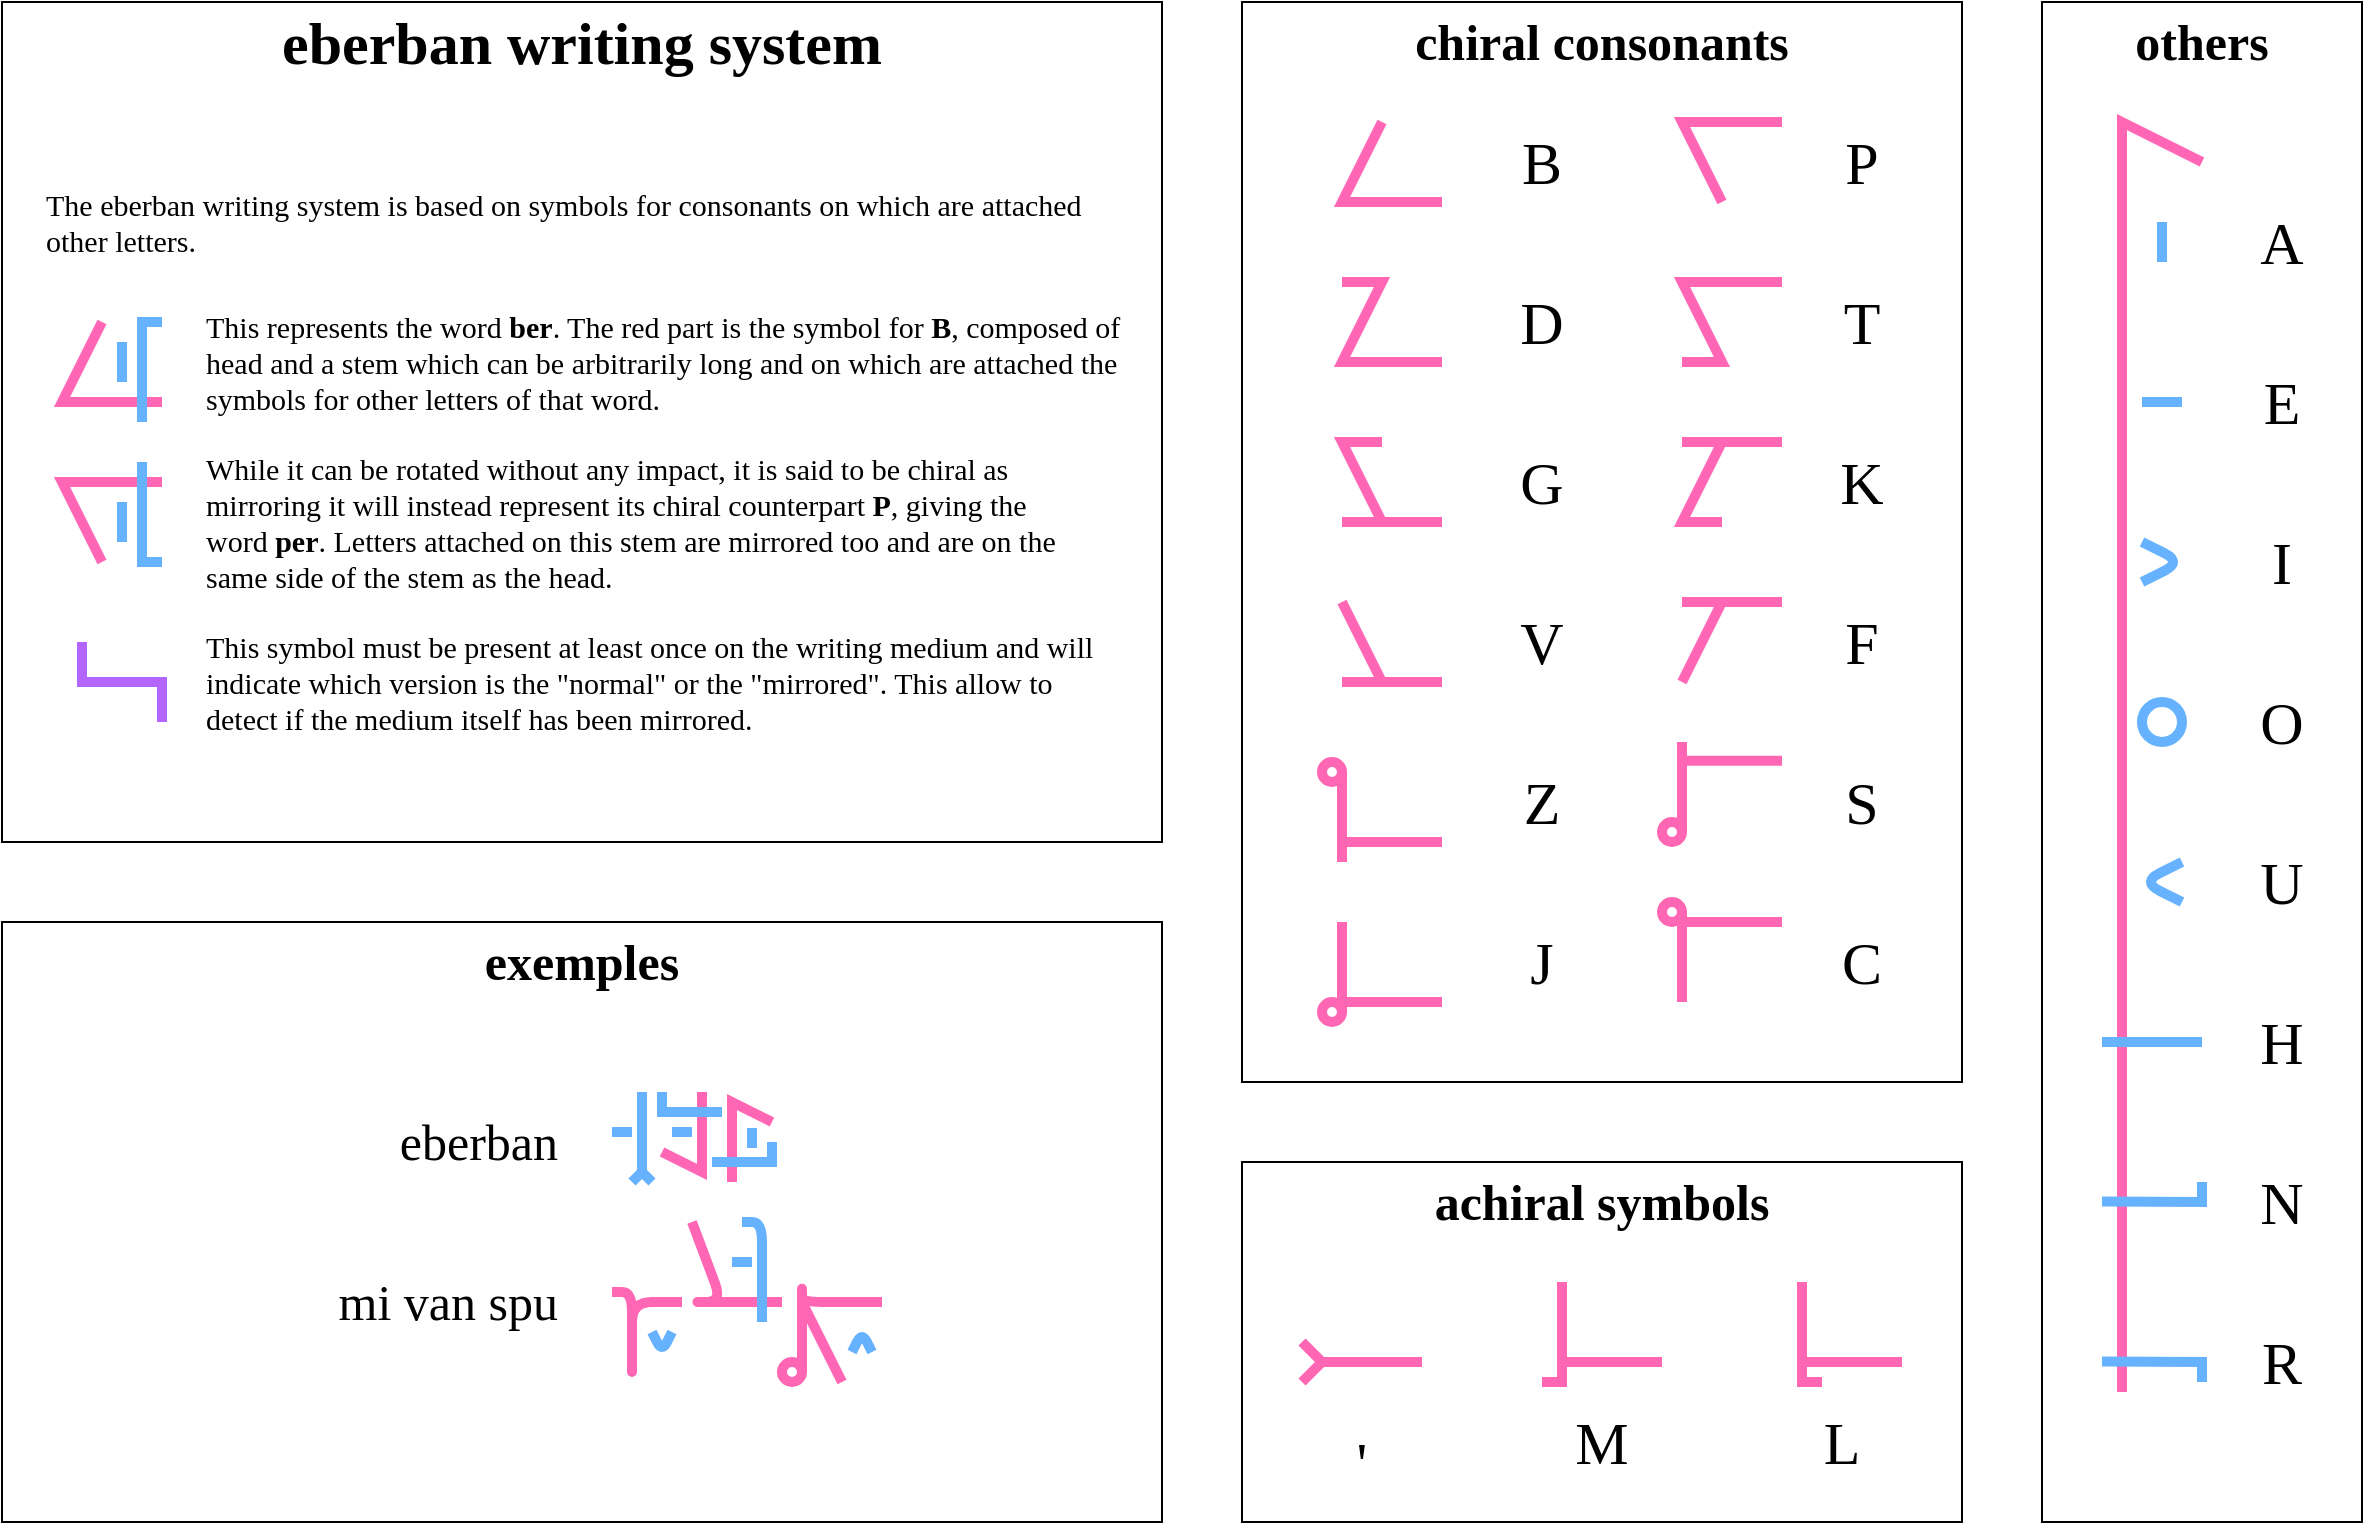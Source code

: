<mxfile version="13.3.1" type="device"><diagram id="Lm-CqXthAC_m9fTmnJdf" name="Page-1"><mxGraphModel dx="2031" dy="1189" grid="1" gridSize="5" guides="1" tooltips="1" connect="1" arrows="1" fold="1" page="0" pageScale="1" pageWidth="850" pageHeight="1100" math="0" shadow="0" extFonts="Rajdhani^https://fonts.googleapis.com/css?family=Rajdhani"><root><mxCell id="0"/><mxCell id="1" parent="0"/><mxCell id="gjt3f9mxZNnG2uClnc-4-132" value="" style="rounded=0;whiteSpace=wrap;html=1;strokeColor=#000000;strokeWidth=1;fillColor=none;fontFamily=Rajdhani;fontSize=25;align=center;" parent="1" vertex="1"><mxGeometry x="20" y="520" width="580" height="300" as="geometry"/></mxCell><mxCell id="gjt3f9mxZNnG2uClnc-4-131" value="" style="rounded=0;whiteSpace=wrap;html=1;strokeColor=#000000;strokeWidth=1;fillColor=none;fontFamily=Rajdhani;fontSize=25;align=center;" parent="1" vertex="1"><mxGeometry x="20" y="60" width="580" height="420" as="geometry"/></mxCell><mxCell id="gjt3f9mxZNnG2uClnc-4-36" value="" style="endArrow=none;html=1;strokeColor=#FF66B3;strokeWidth=5;fontFamily=Rajdhani;fontSize=15;rounded=0;" parent="1" edge="1"><mxGeometry width="50" height="50" relative="1" as="geometry"><mxPoint x="70" y="220" as="sourcePoint"/><mxPoint x="100" y="260" as="targetPoint"/><Array as="points"><mxPoint x="50" y="260"/></Array></mxGeometry></mxCell><mxCell id="gjt3f9mxZNnG2uClnc-4-41" value="" style="endArrow=none;html=1;strokeColor=#FF66B3;strokeWidth=5;fontFamily=Rajdhani;fontSize=15;rounded=0;" parent="1" edge="1"><mxGeometry width="50" height="50" relative="1" as="geometry"><mxPoint x="70" y="340" as="sourcePoint"/><mxPoint x="100" y="300" as="targetPoint"/><Array as="points"><mxPoint x="50" y="300"/></Array></mxGeometry></mxCell><mxCell id="gjt3f9mxZNnG2uClnc-4-78" value="" style="rounded=0;whiteSpace=wrap;html=1;strokeColor=#000000;strokeWidth=1;fillColor=none;fontFamily=Rajdhani;fontSize=25;align=center;" parent="1" vertex="1"><mxGeometry x="1040" y="60" width="160" height="760" as="geometry"/></mxCell><mxCell id="gjt3f9mxZNnG2uClnc-4-77" value="" style="rounded=0;whiteSpace=wrap;html=1;strokeColor=#000000;strokeWidth=1;fillColor=none;fontFamily=Rajdhani;fontSize=25;align=center;" parent="1" vertex="1"><mxGeometry x="640" y="60" width="360" height="540" as="geometry"/></mxCell><mxCell id="gjt3f9mxZNnG2uClnc-4-1" value="eberban writing system" style="text;html=1;strokeColor=none;fillColor=none;align=center;verticalAlign=middle;whiteSpace=wrap;rounded=0;fontFamily=Rajdhani;fontStyle=1;fontSize=30;" parent="1" vertex="1"><mxGeometry x="20" y="60" width="580" height="40" as="geometry"/></mxCell><mxCell id="gjt3f9mxZNnG2uClnc-4-2" value="The eberban writing system is based on symbols for consonants on which are attached other letters." style="text;html=1;strokeColor=none;fillColor=none;align=left;verticalAlign=middle;whiteSpace=wrap;rounded=0;fontFamily=Rajdhani;fontSize=15;" parent="1" vertex="1"><mxGeometry x="40" y="140" width="540" height="60" as="geometry"/></mxCell><mxCell id="gjt3f9mxZNnG2uClnc-4-37" value="" style="endArrow=none;html=1;strokeColor=#66B2FF;strokeWidth=5;fontFamily=Rajdhani;fontSize=15;" parent="1" edge="1"><mxGeometry width="50" height="50" relative="1" as="geometry"><mxPoint x="80" y="250" as="sourcePoint"/><mxPoint x="80" y="230" as="targetPoint"/></mxGeometry></mxCell><mxCell id="gjt3f9mxZNnG2uClnc-4-38" value="" style="endArrow=none;html=1;strokeColor=#66B2FF;strokeWidth=5;fontFamily=Rajdhani;fontSize=15;rounded=0;" parent="1" edge="1"><mxGeometry width="50" height="50" relative="1" as="geometry"><mxPoint x="90" y="270" as="sourcePoint"/><mxPoint x="100" y="220" as="targetPoint"/><Array as="points"><mxPoint x="90" y="220"/></Array></mxGeometry></mxCell><mxCell id="gjt3f9mxZNnG2uClnc-4-39" value="This represents the word &lt;b&gt;ber&lt;/b&gt;. The red part is the symbol for &lt;b&gt;B&lt;/b&gt;, composed of head and a stem which can be arbitrarily long and on which are attached the symbols for other letters of that word." style="text;html=1;strokeColor=none;fillColor=none;align=left;verticalAlign=middle;whiteSpace=wrap;rounded=0;fontFamily=Rajdhani;fontSize=15;" parent="1" vertex="1"><mxGeometry x="120" y="210" width="460" height="60" as="geometry"/></mxCell><mxCell id="gjt3f9mxZNnG2uClnc-4-40" value="While it can be rotated without any impact, it is said to be chiral as mirroring it will instead represent its chiral counterpart &lt;b&gt;P&lt;/b&gt;, giving the word&amp;nbsp;&lt;b&gt;per&lt;/b&gt;. Letters attached on this stem are mirrored too and are on the same side of the stem as the head." style="text;html=1;strokeColor=none;fillColor=none;align=left;verticalAlign=middle;whiteSpace=wrap;rounded=0;fontFamily=Rajdhani;fontSize=15;" parent="1" vertex="1"><mxGeometry x="120" y="290" width="460" height="60" as="geometry"/></mxCell><mxCell id="gjt3f9mxZNnG2uClnc-4-42" value="" style="endArrow=none;html=1;strokeColor=#66B2FF;strokeWidth=5;fontFamily=Rajdhani;fontSize=15;" parent="1" edge="1"><mxGeometry width="50" height="50" relative="1" as="geometry"><mxPoint x="80" y="330" as="sourcePoint"/><mxPoint x="80" y="310" as="targetPoint"/></mxGeometry></mxCell><mxCell id="gjt3f9mxZNnG2uClnc-4-43" value="" style="endArrow=none;html=1;strokeColor=#66B2FF;strokeWidth=5;fontFamily=Rajdhani;fontSize=15;rounded=0;" parent="1" edge="1"><mxGeometry width="50" height="50" relative="1" as="geometry"><mxPoint x="90" y="290" as="sourcePoint"/><mxPoint x="100" y="340" as="targetPoint"/><Array as="points"><mxPoint x="90" y="340"/></Array></mxGeometry></mxCell><mxCell id="gjt3f9mxZNnG2uClnc-4-44" value="" style="endArrow=none;html=1;strokeColor=#B266FF;strokeWidth=5;fontFamily=Rajdhani;fontSize=15;rounded=0;" parent="1" edge="1"><mxGeometry width="50" height="50" relative="1" as="geometry"><mxPoint x="100" y="420" as="sourcePoint"/><mxPoint x="60" y="380" as="targetPoint"/><Array as="points"><mxPoint x="100" y="400"/><mxPoint x="60" y="400"/></Array></mxGeometry></mxCell><mxCell id="gjt3f9mxZNnG2uClnc-4-45" value="This symbol must be present at least once on the writing medium and will indicate which version is the &quot;normal&quot; or the &quot;mirrored&quot;. This allow to detect if the medium itself has been mirrored." style="text;html=1;strokeColor=none;fillColor=none;align=left;verticalAlign=middle;whiteSpace=wrap;rounded=0;fontFamily=Rajdhani;fontSize=15;" parent="1" vertex="1"><mxGeometry x="120" y="370" width="460" height="60" as="geometry"/></mxCell><mxCell id="gjt3f9mxZNnG2uClnc-4-46" value="" style="endArrow=none;html=1;strokeColor=#FF66B3;strokeWidth=5;fontFamily=Rajdhani;fontSize=15;rounded=0;" parent="1" edge="1"><mxGeometry width="50" height="50" relative="1" as="geometry"><mxPoint x="710" y="120" as="sourcePoint"/><mxPoint x="740" y="160" as="targetPoint"/><Array as="points"><mxPoint x="690" y="160"/></Array></mxGeometry></mxCell><mxCell id="gjt3f9mxZNnG2uClnc-4-47" value="B" style="text;html=1;strokeColor=none;fillColor=none;align=center;verticalAlign=middle;whiteSpace=wrap;rounded=0;fontFamily=Rajdhani;fontSize=30;opacity=40;" parent="1" vertex="1"><mxGeometry x="780" y="130" width="20" height="20" as="geometry"/></mxCell><mxCell id="gjt3f9mxZNnG2uClnc-4-49" value="P" style="text;html=1;strokeColor=none;fillColor=none;align=center;verticalAlign=middle;whiteSpace=wrap;rounded=0;fontFamily=Rajdhani;fontSize=30;opacity=40;" parent="1" vertex="1"><mxGeometry x="940" y="130" width="20" height="20" as="geometry"/></mxCell><mxCell id="gjt3f9mxZNnG2uClnc-4-50" value="" style="endArrow=none;html=1;strokeColor=#FF66B3;strokeWidth=5;fontFamily=Rajdhani;fontSize=15;rounded=0;" parent="1" edge="1"><mxGeometry width="50" height="50" relative="1" as="geometry"><mxPoint x="690" y="200" as="sourcePoint"/><mxPoint x="740" y="240" as="targetPoint"/><Array as="points"><mxPoint x="710" y="200"/><mxPoint x="690" y="240"/></Array></mxGeometry></mxCell><mxCell id="gjt3f9mxZNnG2uClnc-4-51" value="" style="endArrow=none;html=1;strokeColor=#FF66B3;strokeWidth=5;fontFamily=Rajdhani;fontSize=15;rounded=0;" parent="1" edge="1"><mxGeometry width="50" height="50" relative="1" as="geometry"><mxPoint x="710" y="280" as="sourcePoint"/><mxPoint x="740" y="320" as="targetPoint"/><Array as="points"><mxPoint x="690" y="280"/><mxPoint x="710" y="320"/><mxPoint x="690" y="320"/></Array></mxGeometry></mxCell><mxCell id="gjt3f9mxZNnG2uClnc-4-52" value="" style="endArrow=none;html=1;strokeColor=#FF66B3;strokeWidth=5;fontFamily=Rajdhani;fontSize=15;rounded=0;" parent="1" edge="1"><mxGeometry width="50" height="50" relative="1" as="geometry"><mxPoint x="690" y="360" as="sourcePoint"/><mxPoint x="740" y="400" as="targetPoint"/><Array as="points"><mxPoint x="710" y="400"/><mxPoint x="690" y="400"/></Array></mxGeometry></mxCell><mxCell id="gjt3f9mxZNnG2uClnc-4-53" value="D" style="text;html=1;strokeColor=none;fillColor=none;align=center;verticalAlign=middle;whiteSpace=wrap;rounded=0;fontFamily=Rajdhani;fontSize=30;opacity=40;" parent="1" vertex="1"><mxGeometry x="780" y="210" width="20" height="20" as="geometry"/></mxCell><mxCell id="gjt3f9mxZNnG2uClnc-4-54" value="G" style="text;html=1;strokeColor=none;fillColor=none;align=center;verticalAlign=middle;whiteSpace=wrap;rounded=0;fontFamily=Rajdhani;fontSize=30;opacity=40;" parent="1" vertex="1"><mxGeometry x="780" y="290" width="20" height="20" as="geometry"/></mxCell><mxCell id="gjt3f9mxZNnG2uClnc-4-55" value="V" style="text;html=1;strokeColor=none;fillColor=none;align=center;verticalAlign=middle;whiteSpace=wrap;rounded=0;fontFamily=Rajdhani;fontSize=30;opacity=40;" parent="1" vertex="1"><mxGeometry x="780" y="370" width="20" height="20" as="geometry"/></mxCell><mxCell id="gjt3f9mxZNnG2uClnc-4-56" value="T" style="text;html=1;strokeColor=none;fillColor=none;align=center;verticalAlign=middle;whiteSpace=wrap;rounded=0;fontFamily=Rajdhani;fontSize=30;opacity=40;" parent="1" vertex="1"><mxGeometry x="940" y="210" width="20" height="20" as="geometry"/></mxCell><mxCell id="gjt3f9mxZNnG2uClnc-4-57" value="K" style="text;html=1;strokeColor=none;fillColor=none;align=center;verticalAlign=middle;whiteSpace=wrap;rounded=0;fontFamily=Rajdhani;fontSize=30;opacity=40;" parent="1" vertex="1"><mxGeometry x="940" y="290" width="20" height="20" as="geometry"/></mxCell><mxCell id="gjt3f9mxZNnG2uClnc-4-58" value="F" style="text;html=1;strokeColor=none;fillColor=none;align=center;verticalAlign=middle;whiteSpace=wrap;rounded=0;fontFamily=Rajdhani;fontSize=30;opacity=40;" parent="1" vertex="1"><mxGeometry x="940" y="370" width="20" height="20" as="geometry"/></mxCell><mxCell id="gjt3f9mxZNnG2uClnc-4-61" value="M" style="text;html=1;strokeColor=none;fillColor=none;align=center;verticalAlign=middle;whiteSpace=wrap;rounded=0;fontFamily=Rajdhani;fontSize=30;opacity=40;" parent="1" vertex="1"><mxGeometry x="810" y="770" width="20" height="20" as="geometry"/></mxCell><mxCell id="gjt3f9mxZNnG2uClnc-4-62" value="L" style="text;html=1;strokeColor=none;fillColor=none;align=center;verticalAlign=middle;whiteSpace=wrap;rounded=0;fontFamily=Rajdhani;fontSize=30;opacity=40;" parent="1" vertex="1"><mxGeometry x="930" y="770" width="20" height="20" as="geometry"/></mxCell><mxCell id="gjt3f9mxZNnG2uClnc-4-64" value="chiral consonants" style="text;html=1;strokeColor=none;fillColor=none;align=center;verticalAlign=middle;whiteSpace=wrap;rounded=0;fontFamily=Rajdhani;fontStyle=1;fontSize=25;" parent="1" vertex="1"><mxGeometry x="640" y="60" width="360" height="40" as="geometry"/></mxCell><mxCell id="gjt3f9mxZNnG2uClnc-4-65" value="others" style="text;html=1;strokeColor=none;fillColor=none;align=center;verticalAlign=middle;whiteSpace=wrap;rounded=0;fontFamily=Rajdhani;fontStyle=1;fontSize=25;" parent="1" vertex="1"><mxGeometry x="1040" y="60" width="160" height="40" as="geometry"/></mxCell><mxCell id="gjt3f9mxZNnG2uClnc-4-66" value="" style="endArrow=none;html=1;strokeColor=#FF66B3;strokeWidth=5;fontFamily=Rajdhani;fontSize=25;rounded=0;" parent="1" edge="1"><mxGeometry width="50" height="50" relative="1" as="geometry"><mxPoint x="1080" y="755" as="sourcePoint"/><mxPoint x="1120" y="140" as="targetPoint"/><Array as="points"><mxPoint x="1080" y="120"/></Array></mxGeometry></mxCell><mxCell id="gjt3f9mxZNnG2uClnc-4-67" value="" style="endArrow=none;html=1;strokeColor=#66B2FF;strokeWidth=5;fontFamily=Rajdhani;fontSize=25;" parent="1" edge="1"><mxGeometry width="50" height="50" relative="1" as="geometry"><mxPoint x="1100" y="190" as="sourcePoint"/><mxPoint x="1100" y="170" as="targetPoint"/></mxGeometry></mxCell><mxCell id="gjt3f9mxZNnG2uClnc-4-68" value="" style="endArrow=none;html=1;strokeColor=#66B2FF;strokeWidth=5;fontFamily=Rajdhani;fontSize=25;" parent="1" edge="1"><mxGeometry width="50" height="50" relative="1" as="geometry"><mxPoint x="1110" y="260" as="sourcePoint"/><mxPoint x="1090" y="260" as="targetPoint"/></mxGeometry></mxCell><mxCell id="gjt3f9mxZNnG2uClnc-4-69" value="" style="endArrow=none;html=1;strokeColor=#66B2FF;strokeWidth=5;fontFamily=Rajdhani;fontSize=25;rounded=1;" parent="1" edge="1"><mxGeometry width="50" height="50" relative="1" as="geometry"><mxPoint x="1090" y="350" as="sourcePoint"/><mxPoint x="1090" y="330" as="targetPoint"/><Array as="points"><mxPoint x="1110" y="340"/></Array></mxGeometry></mxCell><mxCell id="gjt3f9mxZNnG2uClnc-4-70" value="" style="endArrow=none;html=1;strokeColor=#66B2FF;strokeWidth=5;fontFamily=Rajdhani;fontSize=25;rounded=1;" parent="1" edge="1"><mxGeometry width="50" height="50" relative="1" as="geometry"><mxPoint x="1110" y="510" as="sourcePoint"/><mxPoint x="1110" y="490" as="targetPoint"/><Array as="points"><mxPoint x="1090" y="500"/></Array></mxGeometry></mxCell><mxCell id="gjt3f9mxZNnG2uClnc-4-71" value="" style="ellipse;whiteSpace=wrap;html=1;aspect=fixed;strokeWidth=5;fillColor=none;fontFamily=Rajdhani;fontSize=25;align=center;strokeColor=#66B2FF;" parent="1" vertex="1"><mxGeometry x="1090" y="410" width="20" height="20" as="geometry"/></mxCell><mxCell id="gjt3f9mxZNnG2uClnc-4-72" value="A" style="text;html=1;strokeColor=none;fillColor=none;align=center;verticalAlign=middle;whiteSpace=wrap;rounded=0;fontFamily=Rajdhani;fontSize=30;opacity=40;" parent="1" vertex="1"><mxGeometry x="1150" y="170" width="20" height="20" as="geometry"/></mxCell><mxCell id="gjt3f9mxZNnG2uClnc-4-73" value="E" style="text;html=1;strokeColor=none;fillColor=none;align=center;verticalAlign=middle;whiteSpace=wrap;rounded=0;fontFamily=Rajdhani;fontSize=30;opacity=40;" parent="1" vertex="1"><mxGeometry x="1150" y="250" width="20" height="20" as="geometry"/></mxCell><mxCell id="gjt3f9mxZNnG2uClnc-4-74" value="I" style="text;html=1;strokeColor=none;fillColor=none;align=center;verticalAlign=middle;whiteSpace=wrap;rounded=0;fontFamily=Rajdhani;fontSize=30;opacity=40;" parent="1" vertex="1"><mxGeometry x="1150" y="330" width="20" height="20" as="geometry"/></mxCell><mxCell id="gjt3f9mxZNnG2uClnc-4-75" value="O" style="text;html=1;strokeColor=none;fillColor=none;align=center;verticalAlign=middle;whiteSpace=wrap;rounded=0;fontFamily=Rajdhani;fontSize=30;opacity=40;" parent="1" vertex="1"><mxGeometry x="1150" y="410" width="20" height="20" as="geometry"/></mxCell><mxCell id="gjt3f9mxZNnG2uClnc-4-76" value="U" style="text;html=1;strokeColor=none;fillColor=none;align=center;verticalAlign=middle;whiteSpace=wrap;rounded=0;fontFamily=Rajdhani;fontSize=30;opacity=40;" parent="1" vertex="1"><mxGeometry x="1150" y="490" width="20" height="20" as="geometry"/></mxCell><mxCell id="gjt3f9mxZNnG2uClnc-4-80" value="" style="endArrow=none;html=1;strokeColor=#FF66B3;strokeWidth=5;fontFamily=Rajdhani;fontSize=25;rounded=0;" parent="1" edge="1"><mxGeometry width="50" height="50" relative="1" as="geometry"><mxPoint x="670" y="730" as="sourcePoint"/><mxPoint x="690" y="740" as="targetPoint"/><Array as="points"><mxPoint x="680" y="740"/></Array></mxGeometry></mxCell><mxCell id="gjt3f9mxZNnG2uClnc-4-81" value="" style="endArrow=none;html=1;strokeColor=#FF66B3;strokeWidth=5;fontFamily=Rajdhani;fontSize=25;rounded=0;" parent="1" edge="1"><mxGeometry width="50" height="50" relative="1" as="geometry"><mxPoint x="670" y="750" as="sourcePoint"/><mxPoint x="730" y="740" as="targetPoint"/><Array as="points"><mxPoint x="680" y="740"/></Array></mxGeometry></mxCell><mxCell id="gjt3f9mxZNnG2uClnc-4-82" value="'" style="text;html=1;strokeColor=none;fillColor=none;align=center;verticalAlign=middle;whiteSpace=wrap;rounded=0;fontFamily=Rajdhani;fontSize=30;opacity=40;" parent="1" vertex="1"><mxGeometry x="690" y="780" width="20" height="20" as="geometry"/></mxCell><mxCell id="gjt3f9mxZNnG2uClnc-4-83" value="" style="endArrow=none;html=1;strokeColor=#FF66B3;strokeWidth=5;fontFamily=Rajdhani;fontSize=25;" parent="1" edge="1"><mxGeometry width="50" height="50" relative="1" as="geometry"><mxPoint x="690" y="480" as="sourcePoint"/><mxPoint x="740" y="480" as="targetPoint"/></mxGeometry></mxCell><mxCell id="gjt3f9mxZNnG2uClnc-4-84" value="" style="endArrow=none;html=1;strokeColor=#FF66B3;strokeWidth=5;fontFamily=Rajdhani;fontSize=25;entryX=1;entryY=0.5;entryDx=0;entryDy=0;" parent="1" target="gjt3f9mxZNnG2uClnc-4-85" edge="1"><mxGeometry width="50" height="50" relative="1" as="geometry"><mxPoint x="690" y="490" as="sourcePoint"/><mxPoint x="690" y="440" as="targetPoint"/></mxGeometry></mxCell><mxCell id="gjt3f9mxZNnG2uClnc-4-85" value="" style="ellipse;whiteSpace=wrap;html=1;aspect=fixed;strokeColor=#FF66B3;strokeWidth=5;fillColor=none;fontFamily=Rajdhani;fontSize=25;align=center;" parent="1" vertex="1"><mxGeometry x="680" y="440" width="10" height="10" as="geometry"/></mxCell><mxCell id="gjt3f9mxZNnG2uClnc-4-86" value="" style="endArrow=none;html=1;strokeColor=#FF66B3;strokeWidth=5;fontFamily=Rajdhani;fontSize=25;" parent="1" edge="1"><mxGeometry width="50" height="50" relative="1" as="geometry"><mxPoint x="690" y="560" as="sourcePoint"/><mxPoint x="740" y="560" as="targetPoint"/></mxGeometry></mxCell><mxCell id="gjt3f9mxZNnG2uClnc-4-87" value="" style="endArrow=none;html=1;strokeColor=#FF66B3;strokeWidth=5;fontFamily=Rajdhani;fontSize=25;exitX=1;exitY=0.5;exitDx=0;exitDy=0;" parent="1" source="gjt3f9mxZNnG2uClnc-4-88" edge="1"><mxGeometry width="50" height="50" relative="1" as="geometry"><mxPoint x="690" y="570" as="sourcePoint"/><mxPoint x="690" y="520" as="targetPoint"/></mxGeometry></mxCell><mxCell id="gjt3f9mxZNnG2uClnc-4-88" value="" style="ellipse;whiteSpace=wrap;html=1;aspect=fixed;strokeColor=#FF66B3;strokeWidth=5;fillColor=none;fontFamily=Rajdhani;fontSize=25;align=center;" parent="1" vertex="1"><mxGeometry x="680" y="560" width="10" height="10" as="geometry"/></mxCell><mxCell id="gjt3f9mxZNnG2uClnc-4-89" value="Z" style="text;html=1;strokeColor=none;fillColor=none;align=center;verticalAlign=middle;whiteSpace=wrap;rounded=0;fontFamily=Rajdhani;fontSize=30;opacity=40;" parent="1" vertex="1"><mxGeometry x="780" y="450" width="20" height="20" as="geometry"/></mxCell><mxCell id="gjt3f9mxZNnG2uClnc-4-90" value="S" style="text;html=1;strokeColor=none;fillColor=none;align=center;verticalAlign=middle;whiteSpace=wrap;rounded=0;fontFamily=Rajdhani;fontSize=30;opacity=40;" parent="1" vertex="1"><mxGeometry x="940" y="450" width="20" height="20" as="geometry"/></mxCell><mxCell id="gjt3f9mxZNnG2uClnc-4-91" value="J" style="text;html=1;strokeColor=none;fillColor=none;align=center;verticalAlign=middle;whiteSpace=wrap;rounded=0;fontFamily=Rajdhani;fontSize=30;opacity=40;" parent="1" vertex="1"><mxGeometry x="780" y="530" width="20" height="20" as="geometry"/></mxCell><mxCell id="gjt3f9mxZNnG2uClnc-4-92" value="C" style="text;html=1;strokeColor=none;fillColor=none;align=center;verticalAlign=middle;whiteSpace=wrap;rounded=0;fontFamily=Rajdhani;fontSize=30;opacity=40;" parent="1" vertex="1"><mxGeometry x="940" y="530" width="20" height="20" as="geometry"/></mxCell><mxCell id="gjt3f9mxZNnG2uClnc-4-93" value="" style="endArrow=none;html=1;strokeColor=#66B2FF;strokeWidth=5;fontFamily=Rajdhani;fontSize=25;" parent="1" edge="1"><mxGeometry width="50" height="50" relative="1" as="geometry"><mxPoint x="1070" y="580" as="sourcePoint"/><mxPoint x="1120" y="580" as="targetPoint"/></mxGeometry></mxCell><mxCell id="gjt3f9mxZNnG2uClnc-4-94" value="H" style="text;html=1;strokeColor=none;fillColor=none;align=center;verticalAlign=middle;whiteSpace=wrap;rounded=0;fontFamily=Rajdhani;fontSize=30;opacity=40;" parent="1" vertex="1"><mxGeometry x="1150" y="570" width="20" height="20" as="geometry"/></mxCell><mxCell id="gjt3f9mxZNnG2uClnc-4-97" value="" style="endArrow=none;html=1;strokeColor=#66B2FF;strokeWidth=5;fontFamily=Rajdhani;fontSize=25;rounded=0;" parent="1" edge="1"><mxGeometry width="50" height="50" relative="1" as="geometry"><mxPoint x="1070" y="739.76" as="sourcePoint"/><mxPoint x="1120" y="750" as="targetPoint"/><Array as="points"><mxPoint x="1120" y="740"/></Array></mxGeometry></mxCell><mxCell id="gjt3f9mxZNnG2uClnc-4-98" value="N" style="text;html=1;strokeColor=none;fillColor=none;align=center;verticalAlign=middle;whiteSpace=wrap;rounded=0;fontFamily=Rajdhani;fontSize=30;opacity=40;" parent="1" vertex="1"><mxGeometry x="1150" y="650" width="20" height="20" as="geometry"/></mxCell><mxCell id="gjt3f9mxZNnG2uClnc-4-99" value="R" style="text;html=1;strokeColor=none;fillColor=none;align=center;verticalAlign=middle;whiteSpace=wrap;rounded=0;fontFamily=Rajdhani;fontSize=30;opacity=40;" parent="1" vertex="1"><mxGeometry x="1150" y="730" width="20" height="20" as="geometry"/></mxCell><mxCell id="gjt3f9mxZNnG2uClnc-4-110" value="exemples" style="text;html=1;strokeColor=none;fillColor=none;align=center;verticalAlign=middle;whiteSpace=wrap;rounded=0;fontFamily=Rajdhani;fontStyle=1;fontSize=25;" parent="1" vertex="1"><mxGeometry x="20" y="520" width="580" height="40" as="geometry"/></mxCell><mxCell id="gjt3f9mxZNnG2uClnc-4-111" value="eberban" style="text;html=1;strokeColor=none;fillColor=none;align=right;verticalAlign=middle;whiteSpace=wrap;rounded=0;fontFamily=Rajdhani;fontSize=25;" parent="1" vertex="1"><mxGeometry x="115" y="600" width="185" height="60" as="geometry"/></mxCell><mxCell id="gjt3f9mxZNnG2uClnc-4-120" value="" style="endArrow=none;html=1;strokeColor=#FF66B3;strokeWidth=5;fontFamily=Rajdhani;fontSize=25;" parent="1" edge="1"><mxGeometry width="50" height="50" relative="1" as="geometry"><mxPoint x="365" y="670" as="sourcePoint"/><mxPoint x="410" y="710" as="targetPoint"/><Array as="points"><mxPoint x="380" y="710"/><mxPoint x="365" y="710"/></Array></mxGeometry></mxCell><mxCell id="gjt3f9mxZNnG2uClnc-4-124" value="" style="endArrow=none;html=1;strokeColor=#66B2FF;strokeWidth=5;fontFamily=Rajdhani;fontSize=25;" parent="1" edge="1"><mxGeometry width="50" height="50" relative="1" as="geometry"><mxPoint x="400" y="720" as="sourcePoint"/><mxPoint x="390" y="670" as="targetPoint"/><Array as="points"><mxPoint x="400" y="670"/></Array></mxGeometry></mxCell><mxCell id="gjt3f9mxZNnG2uClnc-4-126" value="" style="endArrow=none;html=1;strokeColor=#FF66B3;strokeWidth=5;fontFamily=Rajdhani;fontSize=25;exitX=1;exitY=0.5;exitDx=0;exitDy=0;" parent="1" source="gjt3f9mxZNnG2uClnc-4-122" edge="1"><mxGeometry width="50" height="50" relative="1" as="geometry"><mxPoint x="420" y="745" as="sourcePoint"/><mxPoint x="460" y="710" as="targetPoint"/><Array as="points"><mxPoint x="420" y="700"/><mxPoint x="420" y="710"/></Array></mxGeometry></mxCell><mxCell id="gjt3f9mxZNnG2uClnc-4-122" value="" style="ellipse;whiteSpace=wrap;html=1;aspect=fixed;strokeColor=#FF66B3;strokeWidth=5;fillColor=none;fontFamily=Rajdhani;fontSize=25;align=center;" parent="1" vertex="1"><mxGeometry x="410" y="740" width="10" height="10" as="geometry"/></mxCell><mxCell id="gjt3f9mxZNnG2uClnc-4-127" value="" style="endArrow=none;html=1;strokeColor=#000000;strokeWidth=5;fontFamily=Rajdhani;fontSize=25;" parent="1" target="gjt3f9mxZNnG2uClnc-4-122" edge="1"><mxGeometry width="50" height="50" relative="1" as="geometry"><mxPoint x="420" y="745" as="sourcePoint"/><mxPoint x="480" y="710" as="targetPoint"/><Array as="points"/></mxGeometry></mxCell><mxCell id="gjt3f9mxZNnG2uClnc-4-128" value="" style="endArrow=none;html=1;strokeColor=#FF66B3;strokeWidth=5;fontFamily=Rajdhani;fontSize=25;" parent="1" edge="1"><mxGeometry width="50" height="50" relative="1" as="geometry"><mxPoint x="420" y="710" as="sourcePoint"/><mxPoint x="440" y="750" as="targetPoint"/></mxGeometry></mxCell><mxCell id="gjt3f9mxZNnG2uClnc-4-129" value="" style="endArrow=none;html=1;strokeColor=#66B2FF;strokeWidth=5;fontFamily=Rajdhani;fontSize=25;" parent="1" edge="1"><mxGeometry width="50" height="50" relative="1" as="geometry"><mxPoint x="445" y="735" as="sourcePoint"/><mxPoint x="455" y="735" as="targetPoint"/><Array as="points"><mxPoint x="450" y="725"/></Array></mxGeometry></mxCell><mxCell id="gjt3f9mxZNnG2uClnc-4-130" value="mi van spu" style="text;html=1;strokeColor=none;fillColor=none;align=right;verticalAlign=middle;whiteSpace=wrap;rounded=0;fontFamily=Rajdhani;fontSize=25;" parent="1" vertex="1"><mxGeometry x="115" y="680" width="185" height="60" as="geometry"/></mxCell><mxCell id="Caq7MUG2oXhrkVS6zcVD-5" value="achiral symbols" style="text;html=1;strokeColor=none;fillColor=none;align=center;verticalAlign=middle;whiteSpace=wrap;rounded=0;fontFamily=Rajdhani;fontStyle=1;fontSize=25;" parent="1" vertex="1"><mxGeometry x="640" y="640" width="360" height="40" as="geometry"/></mxCell><mxCell id="Caq7MUG2oXhrkVS6zcVD-6" value="" style="endArrow=none;html=1;strokeColor=#66B2FF;strokeWidth=5;fontFamily=Rajdhani;fontSize=25;rounded=0;" parent="1" edge="1"><mxGeometry width="50" height="50" relative="1" as="geometry"><mxPoint x="1070" y="659.76" as="sourcePoint"/><mxPoint x="1120" y="650" as="targetPoint"/><Array as="points"><mxPoint x="1120" y="660"/></Array></mxGeometry></mxCell><mxCell id="Caq7MUG2oXhrkVS6zcVD-8" value="" style="endArrow=none;html=1;strokeColor=#FF66B3;strokeWidth=5;fontFamily=Rajdhani;fontSize=15;rounded=0;" parent="1" edge="1"><mxGeometry width="50" height="50" relative="1" as="geometry"><mxPoint x="790" y="750" as="sourcePoint"/><mxPoint x="850" y="740" as="targetPoint"/><Array as="points"><mxPoint x="800" y="750"/><mxPoint x="800" y="700"/><mxPoint x="800" y="740"/></Array></mxGeometry></mxCell><mxCell id="Caq7MUG2oXhrkVS6zcVD-9" value="" style="endArrow=none;html=1;strokeColor=#FF66B3;strokeWidth=5;fontFamily=Rajdhani;fontSize=25;" parent="1" edge="1"><mxGeometry width="50" height="50" relative="1" as="geometry"><mxPoint x="860" y="439.43" as="sourcePoint"/><mxPoint x="910" y="439.43" as="targetPoint"/></mxGeometry></mxCell><mxCell id="Caq7MUG2oXhrkVS6zcVD-10" value="" style="endArrow=none;html=1;strokeColor=#FF66B3;strokeWidth=5;fontFamily=Rajdhani;fontSize=25;" parent="1" edge="1"><mxGeometry width="50" height="50" relative="1" as="geometry"><mxPoint x="860" y="520" as="sourcePoint"/><mxPoint x="910" y="520" as="targetPoint"/></mxGeometry></mxCell><mxCell id="Caq7MUG2oXhrkVS6zcVD-11" value="" style="endArrow=none;html=1;strokeColor=#FF66B3;strokeWidth=5;fontFamily=Rajdhani;fontSize=25;entryX=1;entryY=0.5;entryDx=0;entryDy=0;" parent="1" edge="1"><mxGeometry width="50" height="50" relative="1" as="geometry"><mxPoint x="860" y="475" as="sourcePoint"/><mxPoint x="860" y="430" as="targetPoint"/></mxGeometry></mxCell><mxCell id="Caq7MUG2oXhrkVS6zcVD-12" value="" style="endArrow=none;html=1;strokeColor=#FF66B3;strokeWidth=5;fontFamily=Rajdhani;fontSize=25;entryX=1;entryY=0.5;entryDx=0;entryDy=0;" parent="1" edge="1"><mxGeometry width="50" height="50" relative="1" as="geometry"><mxPoint x="860" y="560" as="sourcePoint"/><mxPoint x="860" y="515" as="targetPoint"/></mxGeometry></mxCell><mxCell id="Caq7MUG2oXhrkVS6zcVD-13" value="" style="ellipse;whiteSpace=wrap;html=1;aspect=fixed;strokeColor=#FF66B3;strokeWidth=5;fillColor=none;fontFamily=Rajdhani;fontSize=25;align=center;" parent="1" vertex="1"><mxGeometry x="850" y="470" width="10" height="10" as="geometry"/></mxCell><mxCell id="Caq7MUG2oXhrkVS6zcVD-14" value="" style="ellipse;whiteSpace=wrap;html=1;aspect=fixed;strokeColor=#FF66B3;strokeWidth=5;fillColor=none;fontFamily=Rajdhani;fontSize=25;align=center;" parent="1" vertex="1"><mxGeometry x="850" y="510" width="10" height="10" as="geometry"/></mxCell><mxCell id="Caq7MUG2oXhrkVS6zcVD-15" value="" style="endArrow=none;html=1;strokeColor=#FF66B3;strokeWidth=5;fontFamily=Rajdhani;fontSize=15;rounded=0;" parent="1" edge="1"><mxGeometry width="50" height="50" relative="1" as="geometry"><mxPoint x="930" y="750" as="sourcePoint"/><mxPoint x="970" y="740" as="targetPoint"/><Array as="points"><mxPoint x="920" y="750"/><mxPoint x="920" y="700"/><mxPoint x="920" y="740"/></Array></mxGeometry></mxCell><mxCell id="Caq7MUG2oXhrkVS6zcVD-16" value="" style="rounded=0;whiteSpace=wrap;html=1;strokeColor=#000000;strokeWidth=1;fillColor=none;fontFamily=Rajdhani;fontSize=25;align=center;" parent="1" vertex="1"><mxGeometry x="640" y="640" width="360" height="180" as="geometry"/></mxCell><mxCell id="Caq7MUG2oXhrkVS6zcVD-18" value="" style="endArrow=none;html=1;strokeColor=#FF66B3;strokeWidth=5;fontFamily=Rajdhani;fontSize=25;" parent="1" edge="1"><mxGeometry width="50" height="50" relative="1" as="geometry"><mxPoint x="325" y="705" as="sourcePoint"/><mxPoint x="360" y="710" as="targetPoint"/><Array as="points"><mxPoint x="335" y="705"/><mxPoint x="335" y="750"/><mxPoint x="335" y="710"/></Array></mxGeometry></mxCell><mxCell id="Caq7MUG2oXhrkVS6zcVD-19" value="" style="endArrow=none;html=1;strokeColor=#66B2FF;strokeWidth=5;fontFamily=Rajdhani;fontSize=25;" parent="1" edge="1"><mxGeometry width="50" height="50" relative="1" as="geometry"><mxPoint x="345" y="725.0" as="sourcePoint"/><mxPoint x="355" y="725.0" as="targetPoint"/><Array as="points"><mxPoint x="350" y="735"/></Array></mxGeometry></mxCell><mxCell id="Caq7MUG2oXhrkVS6zcVD-20" value="" style="endArrow=none;html=1;rounded=0;strokeWidth=5;strokeColor=#FF66B3;" parent="1" edge="1"><mxGeometry width="50" height="50" relative="1" as="geometry"><mxPoint x="350" y="635" as="sourcePoint"/><mxPoint x="370" y="605" as="targetPoint"/><Array as="points"><mxPoint x="370" y="645"/></Array></mxGeometry></mxCell><mxCell id="Caq7MUG2oXhrkVS6zcVD-21" value="" style="endArrow=none;html=1;strokeWidth=5;strokeColor=#66B2FF;" parent="1" edge="1"><mxGeometry width="50" height="50" relative="1" as="geometry"><mxPoint x="355" y="625" as="sourcePoint"/><mxPoint x="365" y="625" as="targetPoint"/></mxGeometry></mxCell><mxCell id="Caq7MUG2oXhrkVS6zcVD-22" value="" style="endArrow=none;html=1;strokeWidth=5;rounded=0;strokeColor=#66B2FF;" parent="1" edge="1"><mxGeometry width="50" height="50" relative="1" as="geometry"><mxPoint x="350" y="605" as="sourcePoint"/><mxPoint x="380" y="615" as="targetPoint"/><Array as="points"><mxPoint x="350" y="615"/></Array></mxGeometry></mxCell><mxCell id="Caq7MUG2oXhrkVS6zcVD-23" value="" style="endArrow=none;html=1;strokeWidth=5;rounded=0;strokeColor=#FF66B3;" parent="1" edge="1"><mxGeometry width="50" height="50" relative="1" as="geometry"><mxPoint x="385" y="650" as="sourcePoint"/><mxPoint x="405" y="620" as="targetPoint"/><Array as="points"><mxPoint x="385" y="610"/></Array></mxGeometry></mxCell><mxCell id="Caq7MUG2oXhrkVS6zcVD-24" value="" style="endArrow=none;html=1;strokeWidth=5;strokeColor=#66B2FF;" parent="1" edge="1"><mxGeometry width="50" height="50" relative="1" as="geometry"><mxPoint x="395" y="633" as="sourcePoint"/><mxPoint x="395" y="623" as="targetPoint"/></mxGeometry></mxCell><mxCell id="Caq7MUG2oXhrkVS6zcVD-25" value="" style="endArrow=none;html=1;strokeWidth=5;rounded=0;strokeColor=#66B2FF;" parent="1" edge="1"><mxGeometry width="50" height="50" relative="1" as="geometry"><mxPoint x="375" y="640" as="sourcePoint"/><mxPoint x="405" y="630" as="targetPoint"/><Array as="points"><mxPoint x="405" y="640"/></Array></mxGeometry></mxCell><mxCell id="Caq7MUG2oXhrkVS6zcVD-27" value="" style="endArrow=none;html=1;strokeWidth=5;strokeColor=#66B2FF;" parent="1" edge="1"><mxGeometry width="50" height="50" relative="1" as="geometry"><mxPoint x="325" y="625" as="sourcePoint"/><mxPoint x="335" y="625" as="targetPoint"/></mxGeometry></mxCell><mxCell id="PFeZ_zddTATu5coGRhUX-3" value="" style="endArrow=none;html=1;strokeWidth=5;strokeColor=#66B2FF;startArrow=none;startFill=0;" parent="1" edge="1"><mxGeometry width="50" height="50" relative="1" as="geometry"><mxPoint x="340" y="645" as="sourcePoint"/><mxPoint x="340" y="605" as="targetPoint"/></mxGeometry></mxCell><mxCell id="PFeZ_zddTATu5coGRhUX-4" value="" style="endArrow=none;html=1;strokeWidth=5;strokeColor=#66B2FF;startArrow=none;startFill=0;rounded=0;" parent="1" edge="1"><mxGeometry width="50" height="50" relative="1" as="geometry"><mxPoint x="335" y="650" as="sourcePoint"/><mxPoint x="340" y="640" as="targetPoint"/><Array as="points"><mxPoint x="340" y="645"/></Array></mxGeometry></mxCell><mxCell id="PFeZ_zddTATu5coGRhUX-5" value="" style="endArrow=none;html=1;strokeWidth=5;strokeColor=#66B2FF;startArrow=none;startFill=0;rounded=0;" parent="1" edge="1"><mxGeometry width="50" height="50" relative="1" as="geometry"><mxPoint x="345" y="650" as="sourcePoint"/><mxPoint x="340" y="640" as="targetPoint"/><Array as="points"><mxPoint x="340" y="645"/></Array></mxGeometry></mxCell><mxCell id="wEMFm9Vind_vxGJ5MrbH-1" value="" style="endArrow=none;html=1;strokeColor=#FF66B3;strokeWidth=5;fontFamily=Rajdhani;fontSize=15;rounded=0;" edge="1" parent="1"><mxGeometry width="50" height="50" relative="1" as="geometry"><mxPoint x="880" y="160" as="sourcePoint"/><mxPoint x="910" y="120" as="targetPoint"/><Array as="points"><mxPoint x="860" y="120"/></Array></mxGeometry></mxCell><mxCell id="wEMFm9Vind_vxGJ5MrbH-2" value="" style="endArrow=none;html=1;strokeColor=#FF66B3;strokeWidth=5;fontFamily=Rajdhani;fontSize=15;rounded=0;" edge="1" parent="1"><mxGeometry width="50" height="50" relative="1" as="geometry"><mxPoint x="860" y="240" as="sourcePoint"/><mxPoint x="910" y="200" as="targetPoint"/><Array as="points"><mxPoint x="880" y="240"/><mxPoint x="860" y="200"/></Array></mxGeometry></mxCell><mxCell id="wEMFm9Vind_vxGJ5MrbH-3" value="" style="endArrow=none;html=1;strokeColor=#FF66B3;strokeWidth=5;fontFamily=Rajdhani;fontSize=15;rounded=0;" edge="1" parent="1"><mxGeometry width="50" height="50" relative="1" as="geometry"><mxPoint x="880" y="320" as="sourcePoint"/><mxPoint x="910" y="280" as="targetPoint"/><Array as="points"><mxPoint x="860" y="320"/><mxPoint x="880" y="280"/><mxPoint x="860" y="280"/></Array></mxGeometry></mxCell><mxCell id="wEMFm9Vind_vxGJ5MrbH-4" value="" style="endArrow=none;html=1;strokeColor=#FF66B3;strokeWidth=5;fontFamily=Rajdhani;fontSize=15;rounded=0;" edge="1" parent="1"><mxGeometry width="50" height="50" relative="1" as="geometry"><mxPoint x="860" y="400" as="sourcePoint"/><mxPoint x="910" y="360" as="targetPoint"/><Array as="points"><mxPoint x="880" y="360"/><mxPoint x="860" y="360"/></Array></mxGeometry></mxCell><mxCell id="wEMFm9Vind_vxGJ5MrbH-5" value="" style="endArrow=none;html=1;strokeColor=#66B2FF;strokeWidth=5;fontFamily=Rajdhani;fontSize=25;" edge="1" parent="1"><mxGeometry width="50" height="50" relative="1" as="geometry"><mxPoint x="395" y="690" as="sourcePoint"/><mxPoint x="385" y="690" as="targetPoint"/></mxGeometry></mxCell></root></mxGraphModel></diagram></mxfile>